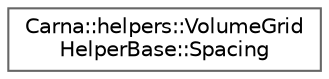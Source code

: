 digraph "Graphical Class Hierarchy"
{
 // LATEX_PDF_SIZE
  bgcolor="transparent";
  edge [fontname=Helvetica,fontsize=10,labelfontname=Helvetica,labelfontsize=10];
  node [fontname=Helvetica,fontsize=10,shape=box,height=0.2,width=0.4];
  rankdir="LR";
  Node0 [id="Node000000",label="Carna::helpers::VolumeGrid\lHelperBase::Spacing",height=0.2,width=0.4,color="grey40", fillcolor="white", style="filled",URL="$structCarna_1_1helpers_1_1VolumeGridHelperBase_1_1Spacing.html",tooltip="Specifies the spacing between two succeeding voxel centers in millimeters."];
}

